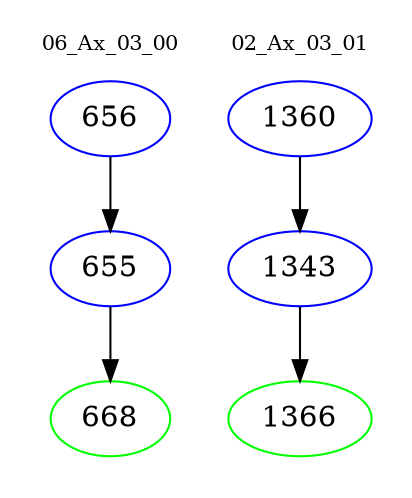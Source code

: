 digraph{
subgraph cluster_0 {
color = white
label = "06_Ax_03_00";
fontsize=10;
T0_656 [label="656", color="blue"]
T0_656 -> T0_655 [color="black"]
T0_655 [label="655", color="blue"]
T0_655 -> T0_668 [color="black"]
T0_668 [label="668", color="green"]
}
subgraph cluster_1 {
color = white
label = "02_Ax_03_01";
fontsize=10;
T1_1360 [label="1360", color="blue"]
T1_1360 -> T1_1343 [color="black"]
T1_1343 [label="1343", color="blue"]
T1_1343 -> T1_1366 [color="black"]
T1_1366 [label="1366", color="green"]
}
}
